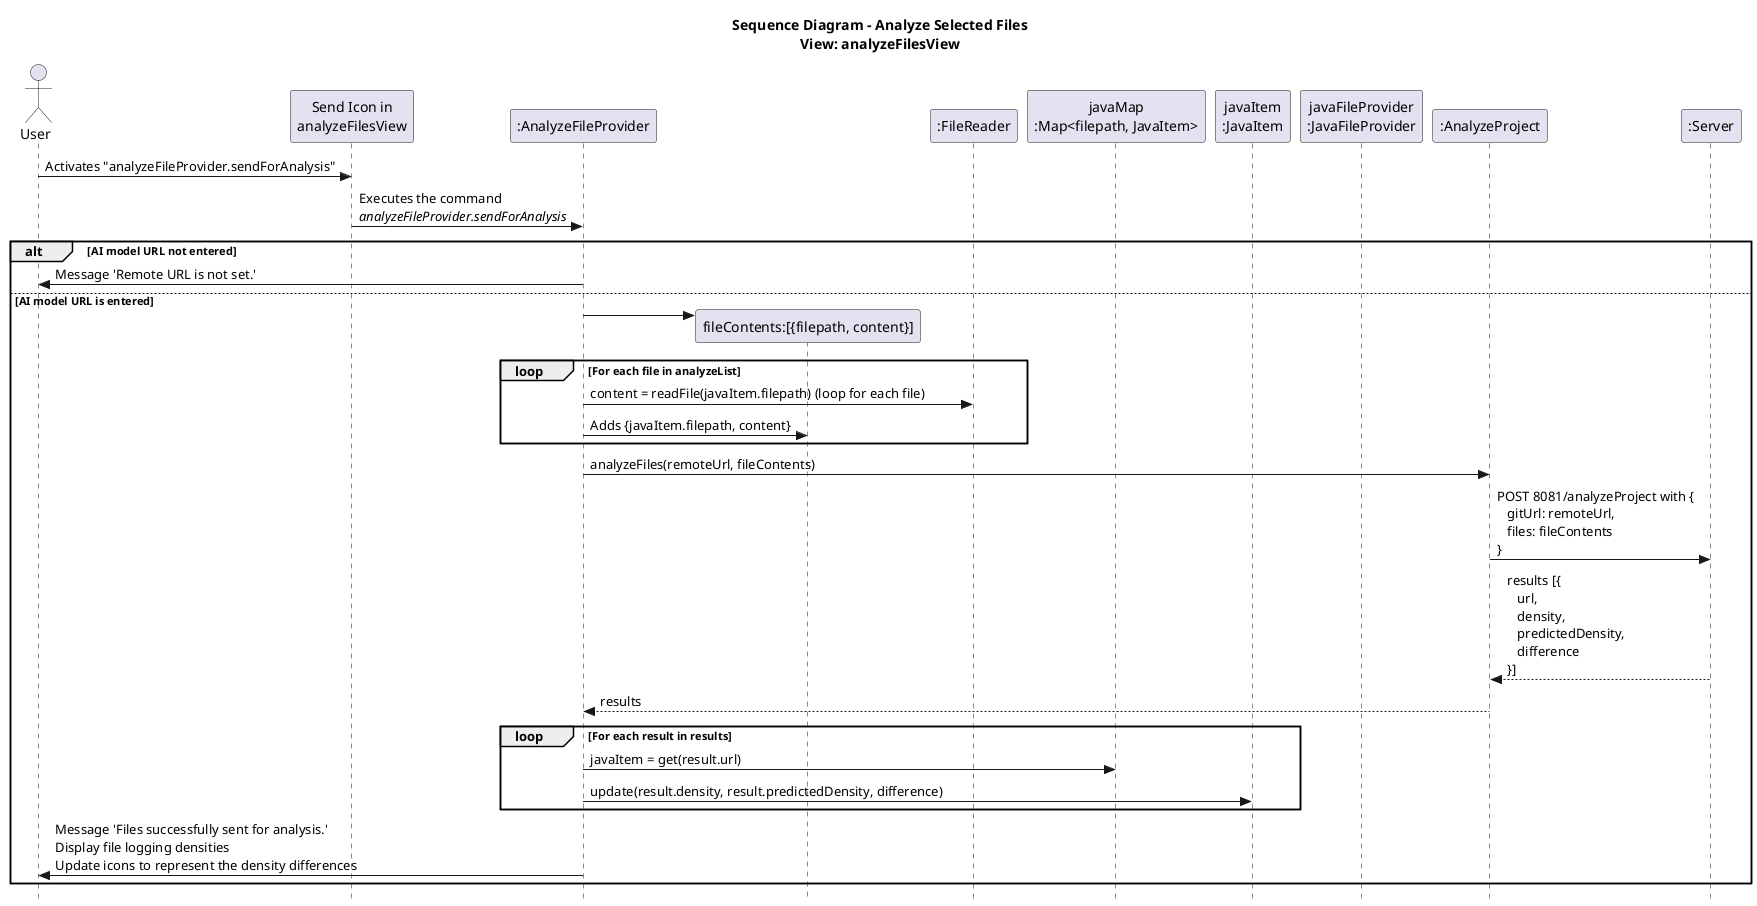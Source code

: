 @startuml ds - file analysis
title Sequence Diagram - Analyze Selected Files\nView: analyzeFilesView
skinparam style strictuml

actor User
participant "Send Icon in\nanalyzeFilesView" as CommandPalette
participant ":AnalyzeFileProvider" as AnalyzeFileProvider

User -> CommandPalette : Activates "analyzeFileProvider.sendForAnalysis"
CommandPalette -> AnalyzeFileProvider: Executes the command \n//analyzeFileProvider.sendForAnalysis//

alt AI model URL not entered
    AnalyzeFileProvider -> User : Message 'Remote URL is not set.'
else AI model URL is entered
    AnalyzeFileProvider -> "fileContents:[{filepath, content}]" as fileContents **

participant ":FileReader" as fileReader
participant "javaMap\n:Map<filepath, JavaItem>" as javaMap
participant "javaItem\n:JavaItem" as javaItem
participant "javaFileProvider\n:JavaFileProvider" as javaFileProvider
participant ":AnalyzeProject" as AnalyzeProject
participant ":Server" as server
    
    loop For each file in analyzeList
        AnalyzeFileProvider -> fileReader : content = readFile(javaItem.filepath) (loop for each file)
        AnalyzeFileProvider -> fileContents : Adds {javaItem.filepath, content}
    end

    AnalyzeFileProvider -> AnalyzeProject : analyzeFiles(remoteUrl, fileContents)

    AnalyzeProject -> server : POST 8081/analyzeProject with {\n   gitUrl: remoteUrl,\n   files: fileContents\n}
    server --> AnalyzeProject : results [{\n   url,\n   density,\n   predictedDensity,\n   difference\n}]
    AnalyzeProject --> AnalyzeFileProvider : results

    loop For each result in results
        AnalyzeFileProvider -> javaMap : javaItem = get(result.url)
        AnalyzeFileProvider -> javaItem : update(result.density, result.predictedDensity, difference)
    end

    AnalyzeFileProvider -> User : Message 'Files successfully sent for analysis.'\nDisplay file logging densities\nUpdate icons to represent the density differences
end
@enduml
